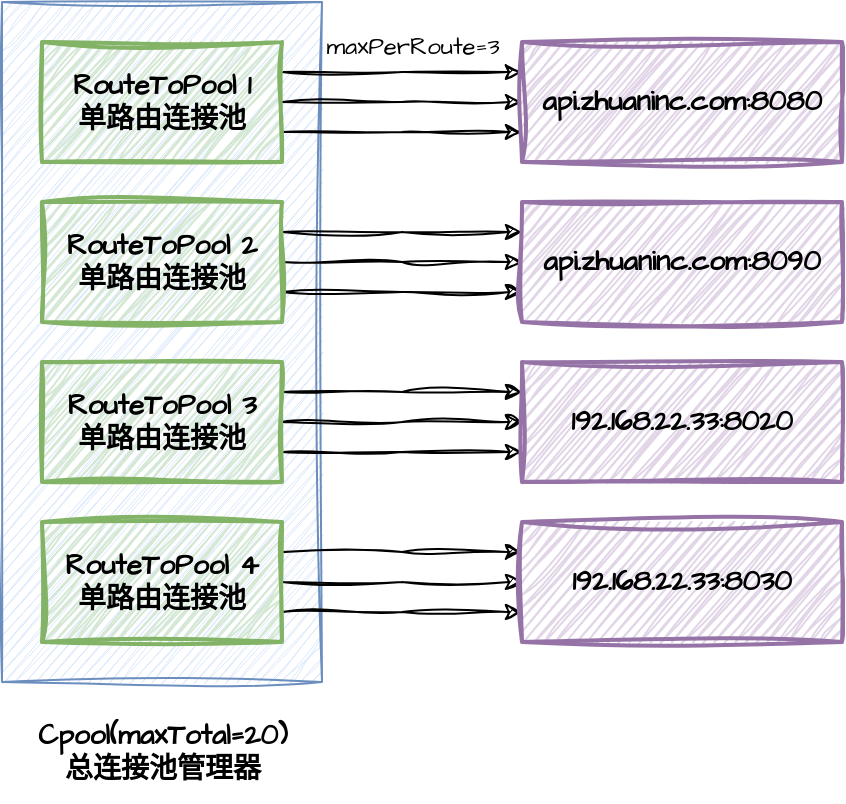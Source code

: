 <mxfile version="24.8.6">
  <diagram name="第 1 页" id="QfaMMkrawNyh-0iwjqjJ">
    <mxGraphModel dx="957" dy="761" grid="1" gridSize="10" guides="1" tooltips="1" connect="1" arrows="1" fold="1" page="1" pageScale="1" pageWidth="827" pageHeight="1169" math="0" shadow="0">
      <root>
        <mxCell id="0" />
        <mxCell id="1" parent="0" />
        <mxCell id="rSfpu-j_Z1Cd-BgFL8G5-52" value="" style="rounded=0;whiteSpace=wrap;html=1;sketch=1;hachureGap=4;jiggle=2;curveFitting=1;fontFamily=Architects Daughter;fontSource=https%3A%2F%2Ffonts.googleapis.com%2Fcss%3Ffamily%3DArchitects%2BDaughter;fillColor=#dae8fc;strokeColor=#6c8ebf;" vertex="1" parent="1">
          <mxGeometry x="140" y="220" width="160" height="340" as="geometry" />
        </mxCell>
        <mxCell id="rSfpu-j_Z1Cd-BgFL8G5-12" style="edgeStyle=orthogonalEdgeStyle;rounded=0;sketch=1;hachureGap=4;jiggle=2;curveFitting=1;orthogonalLoop=1;jettySize=auto;html=1;exitX=1;exitY=0.25;exitDx=0;exitDy=0;fontFamily=Architects Daughter;fontSource=https%3A%2F%2Ffonts.googleapis.com%2Fcss%3Ffamily%3DArchitects%2BDaughter;" edge="1" parent="1" source="rSfpu-j_Z1Cd-BgFL8G5-1">
          <mxGeometry relative="1" as="geometry">
            <mxPoint x="400" y="255" as="targetPoint" />
          </mxGeometry>
        </mxCell>
        <mxCell id="rSfpu-j_Z1Cd-BgFL8G5-17" style="edgeStyle=orthogonalEdgeStyle;rounded=0;sketch=1;hachureGap=4;jiggle=2;curveFitting=1;orthogonalLoop=1;jettySize=auto;html=1;exitX=1;exitY=0.75;exitDx=0;exitDy=0;fontFamily=Architects Daughter;fontSource=https%3A%2F%2Ffonts.googleapis.com%2Fcss%3Ffamily%3DArchitects%2BDaughter;" edge="1" parent="1" source="rSfpu-j_Z1Cd-BgFL8G5-1">
          <mxGeometry relative="1" as="geometry">
            <mxPoint x="400" y="285" as="targetPoint" />
          </mxGeometry>
        </mxCell>
        <mxCell id="rSfpu-j_Z1Cd-BgFL8G5-20" style="edgeStyle=orthogonalEdgeStyle;rounded=0;sketch=1;hachureGap=4;jiggle=2;curveFitting=1;orthogonalLoop=1;jettySize=auto;html=1;exitX=1;exitY=0.5;exitDx=0;exitDy=0;fontFamily=Architects Daughter;fontSource=https%3A%2F%2Ffonts.googleapis.com%2Fcss%3Ffamily%3DArchitects%2BDaughter;" edge="1" parent="1" source="rSfpu-j_Z1Cd-BgFL8G5-1">
          <mxGeometry relative="1" as="geometry">
            <mxPoint x="400" y="270" as="targetPoint" />
          </mxGeometry>
        </mxCell>
        <mxCell id="rSfpu-j_Z1Cd-BgFL8G5-1" value="&lt;span style=&quot;text-wrap-mode: nowrap;&quot;&gt;&lt;b&gt;&lt;font style=&quot;font-size: 14px;&quot;&gt;RouteToPool 1&lt;/font&gt;&lt;/b&gt;&lt;/span&gt;&lt;div&gt;&lt;span style=&quot;font-size: 14px; text-wrap-mode: nowrap;&quot;&gt;&lt;b&gt;单路由连接池&lt;/b&gt;&lt;/span&gt;&lt;/div&gt;" style="rounded=0;whiteSpace=wrap;html=1;sketch=1;hachureGap=4;jiggle=2;curveFitting=1;fontFamily=Architects Daughter;fontSource=https%3A%2F%2Ffonts.googleapis.com%2Fcss%3Ffamily%3DArchitects%2BDaughter;strokeWidth=2;shadow=0;textShadow=0;fillStyle=auto;glass=0;fillColor=#d5e8d4;strokeColor=#82b366;" vertex="1" parent="1">
          <mxGeometry x="160" y="240" width="120" height="60" as="geometry" />
        </mxCell>
        <mxCell id="rSfpu-j_Z1Cd-BgFL8G5-21" value="&lt;b&gt;&lt;font style=&quot;font-size: 14px;&quot;&gt;api.zhuaninc.com:8080&lt;/font&gt;&lt;/b&gt;" style="rounded=0;whiteSpace=wrap;html=1;sketch=1;hachureGap=4;jiggle=2;curveFitting=1;fontFamily=Architects Daughter;fontSource=https%3A%2F%2Ffonts.googleapis.com%2Fcss%3Ffamily%3DArchitects%2BDaughter;strokeWidth=2;fillColor=#e1d5e7;strokeColor=#9673a6;" vertex="1" parent="1">
          <mxGeometry x="400" y="240" width="160" height="60" as="geometry" />
        </mxCell>
        <mxCell id="rSfpu-j_Z1Cd-BgFL8G5-37" style="edgeStyle=orthogonalEdgeStyle;rounded=0;sketch=1;hachureGap=4;jiggle=2;curveFitting=1;orthogonalLoop=1;jettySize=auto;html=1;exitX=1;exitY=0.25;exitDx=0;exitDy=0;fontFamily=Architects Daughter;fontSource=https%3A%2F%2Ffonts.googleapis.com%2Fcss%3Ffamily%3DArchitects%2BDaughter;" edge="1" parent="1" source="rSfpu-j_Z1Cd-BgFL8G5-40">
          <mxGeometry relative="1" as="geometry">
            <mxPoint x="400" y="335" as="targetPoint" />
          </mxGeometry>
        </mxCell>
        <mxCell id="rSfpu-j_Z1Cd-BgFL8G5-38" style="edgeStyle=orthogonalEdgeStyle;rounded=0;sketch=1;hachureGap=4;jiggle=2;curveFitting=1;orthogonalLoop=1;jettySize=auto;html=1;exitX=1;exitY=0.75;exitDx=0;exitDy=0;fontFamily=Architects Daughter;fontSource=https%3A%2F%2Ffonts.googleapis.com%2Fcss%3Ffamily%3DArchitects%2BDaughter;" edge="1" parent="1" source="rSfpu-j_Z1Cd-BgFL8G5-40">
          <mxGeometry relative="1" as="geometry">
            <mxPoint x="400" y="365" as="targetPoint" />
          </mxGeometry>
        </mxCell>
        <mxCell id="rSfpu-j_Z1Cd-BgFL8G5-39" style="edgeStyle=orthogonalEdgeStyle;rounded=0;sketch=1;hachureGap=4;jiggle=2;curveFitting=1;orthogonalLoop=1;jettySize=auto;html=1;exitX=1;exitY=0.5;exitDx=0;exitDy=0;fontFamily=Architects Daughter;fontSource=https%3A%2F%2Ffonts.googleapis.com%2Fcss%3Ffamily%3DArchitects%2BDaughter;" edge="1" parent="1" source="rSfpu-j_Z1Cd-BgFL8G5-40">
          <mxGeometry relative="1" as="geometry">
            <mxPoint x="400" y="350" as="targetPoint" />
          </mxGeometry>
        </mxCell>
        <mxCell id="rSfpu-j_Z1Cd-BgFL8G5-40" value="&lt;span style=&quot;text-wrap-mode: nowrap;&quot;&gt;&lt;b&gt;&lt;font style=&quot;font-size: 14px;&quot;&gt;RouteToPool 2&lt;br&gt;&lt;/font&gt;&lt;/b&gt;&lt;/span&gt;&lt;div&gt;&lt;b style=&quot;background-color: initial; text-wrap-mode: nowrap; font-size: 14px;&quot;&gt;单&lt;/b&gt;&lt;b style=&quot;font-size: 14px; text-wrap-mode: nowrap;&quot;&gt;路由连接池&lt;/b&gt;&lt;span style=&quot;text-wrap-mode: nowrap;&quot;&gt;&lt;b&gt;&lt;font style=&quot;font-size: 14px;&quot;&gt;&lt;/font&gt;&lt;/b&gt;&lt;/span&gt;&lt;/div&gt;" style="rounded=0;whiteSpace=wrap;html=1;sketch=1;hachureGap=4;jiggle=2;curveFitting=1;fontFamily=Architects Daughter;fontSource=https%3A%2F%2Ffonts.googleapis.com%2Fcss%3Ffamily%3DArchitects%2BDaughter;strokeWidth=2;shadow=0;textShadow=0;fillStyle=auto;glass=0;fillColor=#d5e8d4;strokeColor=#82b366;" vertex="1" parent="1">
          <mxGeometry x="160" y="320" width="120" height="60" as="geometry" />
        </mxCell>
        <mxCell id="rSfpu-j_Z1Cd-BgFL8G5-41" value="&lt;b&gt;&lt;font style=&quot;font-size: 14px;&quot;&gt;api.zhuaninc.com:8090&lt;/font&gt;&lt;/b&gt;" style="rounded=0;whiteSpace=wrap;html=1;sketch=1;hachureGap=4;jiggle=2;curveFitting=1;fontFamily=Architects Daughter;fontSource=https%3A%2F%2Ffonts.googleapis.com%2Fcss%3Ffamily%3DArchitects%2BDaughter;strokeWidth=2;fillColor=#e1d5e7;strokeColor=#9673a6;" vertex="1" parent="1">
          <mxGeometry x="400" y="320" width="160" height="60" as="geometry" />
        </mxCell>
        <mxCell id="rSfpu-j_Z1Cd-BgFL8G5-42" style="edgeStyle=orthogonalEdgeStyle;rounded=0;sketch=1;hachureGap=4;jiggle=2;curveFitting=1;orthogonalLoop=1;jettySize=auto;html=1;exitX=1;exitY=0.25;exitDx=0;exitDy=0;fontFamily=Architects Daughter;fontSource=https%3A%2F%2Ffonts.googleapis.com%2Fcss%3Ffamily%3DArchitects%2BDaughter;" edge="1" parent="1" source="rSfpu-j_Z1Cd-BgFL8G5-45">
          <mxGeometry relative="1" as="geometry">
            <mxPoint x="400" y="415" as="targetPoint" />
          </mxGeometry>
        </mxCell>
        <mxCell id="rSfpu-j_Z1Cd-BgFL8G5-43" style="edgeStyle=orthogonalEdgeStyle;rounded=0;sketch=1;hachureGap=4;jiggle=2;curveFitting=1;orthogonalLoop=1;jettySize=auto;html=1;exitX=1;exitY=0.75;exitDx=0;exitDy=0;fontFamily=Architects Daughter;fontSource=https%3A%2F%2Ffonts.googleapis.com%2Fcss%3Ffamily%3DArchitects%2BDaughter;" edge="1" parent="1" source="rSfpu-j_Z1Cd-BgFL8G5-45">
          <mxGeometry relative="1" as="geometry">
            <mxPoint x="400" y="445" as="targetPoint" />
          </mxGeometry>
        </mxCell>
        <mxCell id="rSfpu-j_Z1Cd-BgFL8G5-44" style="edgeStyle=orthogonalEdgeStyle;rounded=0;sketch=1;hachureGap=4;jiggle=2;curveFitting=1;orthogonalLoop=1;jettySize=auto;html=1;exitX=1;exitY=0.5;exitDx=0;exitDy=0;fontFamily=Architects Daughter;fontSource=https%3A%2F%2Ffonts.googleapis.com%2Fcss%3Ffamily%3DArchitects%2BDaughter;" edge="1" parent="1" source="rSfpu-j_Z1Cd-BgFL8G5-45">
          <mxGeometry relative="1" as="geometry">
            <mxPoint x="400" y="430" as="targetPoint" />
          </mxGeometry>
        </mxCell>
        <mxCell id="rSfpu-j_Z1Cd-BgFL8G5-45" value="&lt;span style=&quot;text-wrap-mode: nowrap;&quot;&gt;&lt;b&gt;&lt;font style=&quot;font-size: 14px;&quot;&gt;RouteToPool 3&lt;br&gt;&lt;/font&gt;&lt;/b&gt;&lt;/span&gt;&lt;div&gt;&lt;b style=&quot;background-color: initial; text-wrap-mode: nowrap; font-size: 14px;&quot;&gt;单&lt;/b&gt;&lt;b style=&quot;font-size: 14px; text-wrap-mode: nowrap;&quot;&gt;路由连接池&lt;/b&gt;&lt;span style=&quot;text-wrap-mode: nowrap;&quot;&gt;&lt;b&gt;&lt;font style=&quot;font-size: 14px;&quot;&gt;&lt;/font&gt;&lt;/b&gt;&lt;/span&gt;&lt;/div&gt;" style="rounded=0;whiteSpace=wrap;html=1;sketch=1;hachureGap=4;jiggle=2;curveFitting=1;fontFamily=Architects Daughter;fontSource=https%3A%2F%2Ffonts.googleapis.com%2Fcss%3Ffamily%3DArchitects%2BDaughter;strokeWidth=2;shadow=0;textShadow=0;fillStyle=auto;glass=0;fillColor=#d5e8d4;strokeColor=#82b366;" vertex="1" parent="1">
          <mxGeometry x="160" y="400" width="120" height="60" as="geometry" />
        </mxCell>
        <mxCell id="rSfpu-j_Z1Cd-BgFL8G5-46" value="&lt;b&gt;&lt;font style=&quot;font-size: 14px;&quot;&gt;192.168.22.33:8020&lt;/font&gt;&lt;/b&gt;" style="rounded=0;whiteSpace=wrap;html=1;sketch=1;hachureGap=4;jiggle=2;curveFitting=1;fontFamily=Architects Daughter;fontSource=https%3A%2F%2Ffonts.googleapis.com%2Fcss%3Ffamily%3DArchitects%2BDaughter;strokeWidth=2;fillColor=#e1d5e7;strokeColor=#9673a6;" vertex="1" parent="1">
          <mxGeometry x="400" y="400" width="160" height="60" as="geometry" />
        </mxCell>
        <mxCell id="rSfpu-j_Z1Cd-BgFL8G5-47" style="edgeStyle=orthogonalEdgeStyle;rounded=0;sketch=1;hachureGap=4;jiggle=2;curveFitting=1;orthogonalLoop=1;jettySize=auto;html=1;exitX=1;exitY=0.25;exitDx=0;exitDy=0;fontFamily=Architects Daughter;fontSource=https%3A%2F%2Ffonts.googleapis.com%2Fcss%3Ffamily%3DArchitects%2BDaughter;" edge="1" parent="1" source="rSfpu-j_Z1Cd-BgFL8G5-50">
          <mxGeometry relative="1" as="geometry">
            <mxPoint x="400" y="495" as="targetPoint" />
          </mxGeometry>
        </mxCell>
        <mxCell id="rSfpu-j_Z1Cd-BgFL8G5-48" style="edgeStyle=orthogonalEdgeStyle;rounded=0;sketch=1;hachureGap=4;jiggle=2;curveFitting=1;orthogonalLoop=1;jettySize=auto;html=1;exitX=1;exitY=0.75;exitDx=0;exitDy=0;fontFamily=Architects Daughter;fontSource=https%3A%2F%2Ffonts.googleapis.com%2Fcss%3Ffamily%3DArchitects%2BDaughter;" edge="1" parent="1" source="rSfpu-j_Z1Cd-BgFL8G5-50">
          <mxGeometry relative="1" as="geometry">
            <mxPoint x="400" y="525" as="targetPoint" />
          </mxGeometry>
        </mxCell>
        <mxCell id="rSfpu-j_Z1Cd-BgFL8G5-49" style="edgeStyle=orthogonalEdgeStyle;rounded=0;sketch=1;hachureGap=4;jiggle=2;curveFitting=1;orthogonalLoop=1;jettySize=auto;html=1;exitX=1;exitY=0.5;exitDx=0;exitDy=0;fontFamily=Architects Daughter;fontSource=https%3A%2F%2Ffonts.googleapis.com%2Fcss%3Ffamily%3DArchitects%2BDaughter;" edge="1" parent="1" source="rSfpu-j_Z1Cd-BgFL8G5-50">
          <mxGeometry relative="1" as="geometry">
            <mxPoint x="400" y="510" as="targetPoint" />
          </mxGeometry>
        </mxCell>
        <mxCell id="rSfpu-j_Z1Cd-BgFL8G5-50" value="&lt;span style=&quot;text-wrap-mode: nowrap;&quot;&gt;&lt;b&gt;&lt;font style=&quot;font-size: 14px;&quot;&gt;RouteToPool 4&lt;br&gt;&lt;/font&gt;&lt;/b&gt;&lt;/span&gt;&lt;div&gt;&lt;b style=&quot;background-color: initial; text-wrap-mode: nowrap; font-size: 14px;&quot;&gt;单&lt;/b&gt;&lt;b style=&quot;font-size: 14px; text-wrap-mode: nowrap;&quot;&gt;路由连接池&lt;/b&gt;&lt;span style=&quot;text-wrap-mode: nowrap;&quot;&gt;&lt;b&gt;&lt;font style=&quot;font-size: 14px;&quot;&gt;&lt;/font&gt;&lt;/b&gt;&lt;/span&gt;&lt;/div&gt;" style="rounded=0;whiteSpace=wrap;html=1;sketch=1;hachureGap=4;jiggle=2;curveFitting=1;fontFamily=Architects Daughter;fontSource=https%3A%2F%2Ffonts.googleapis.com%2Fcss%3Ffamily%3DArchitects%2BDaughter;strokeWidth=2;shadow=0;textShadow=0;fillStyle=auto;glass=0;fillColor=#d5e8d4;strokeColor=#82b366;" vertex="1" parent="1">
          <mxGeometry x="160" y="480" width="120" height="60" as="geometry" />
        </mxCell>
        <mxCell id="rSfpu-j_Z1Cd-BgFL8G5-51" value="&lt;b&gt;&lt;font style=&quot;font-size: 14px;&quot;&gt;192.168.22.33:8030&lt;/font&gt;&lt;/b&gt;" style="rounded=0;whiteSpace=wrap;html=1;sketch=1;hachureGap=4;jiggle=2;curveFitting=1;fontFamily=Architects Daughter;fontSource=https%3A%2F%2Ffonts.googleapis.com%2Fcss%3Ffamily%3DArchitects%2BDaughter;strokeWidth=2;fillColor=#e1d5e7;strokeColor=#9673a6;" vertex="1" parent="1">
          <mxGeometry x="400" y="480" width="160" height="60" as="geometry" />
        </mxCell>
        <mxCell id="rSfpu-j_Z1Cd-BgFL8G5-53" value="&lt;b style=&quot;font-size: 14px;&quot;&gt;&lt;font style=&quot;font-size: 14px;&quot;&gt;Cpool(maxTotal=20)&lt;/font&gt;&lt;/b&gt;&lt;div style=&quot;font-size: 14px;&quot;&gt;&lt;b&gt;&lt;font style=&quot;font-size: 14px;&quot;&gt;总连接池管理器&lt;/font&gt;&lt;/b&gt;&lt;/div&gt;" style="text;html=1;align=center;verticalAlign=middle;resizable=0;points=[];autosize=1;strokeColor=none;fillColor=none;fontFamily=Architects Daughter;fontSource=https%3A%2F%2Ffonts.googleapis.com%2Fcss%3Ffamily%3DArchitects%2BDaughter;" vertex="1" parent="1">
          <mxGeometry x="145" y="570" width="150" height="50" as="geometry" />
        </mxCell>
        <mxCell id="rSfpu-j_Z1Cd-BgFL8G5-54" value="maxPerRoute=3" style="text;html=1;align=center;verticalAlign=middle;resizable=0;points=[];autosize=1;strokeColor=none;fillColor=none;fontFamily=Architects Daughter;fontSource=https%3A%2F%2Ffonts.googleapis.com%2Fcss%3Ffamily%3DArchitects%2BDaughter;" vertex="1" parent="1">
          <mxGeometry x="290" y="228" width="110" height="30" as="geometry" />
        </mxCell>
      </root>
    </mxGraphModel>
  </diagram>
</mxfile>
